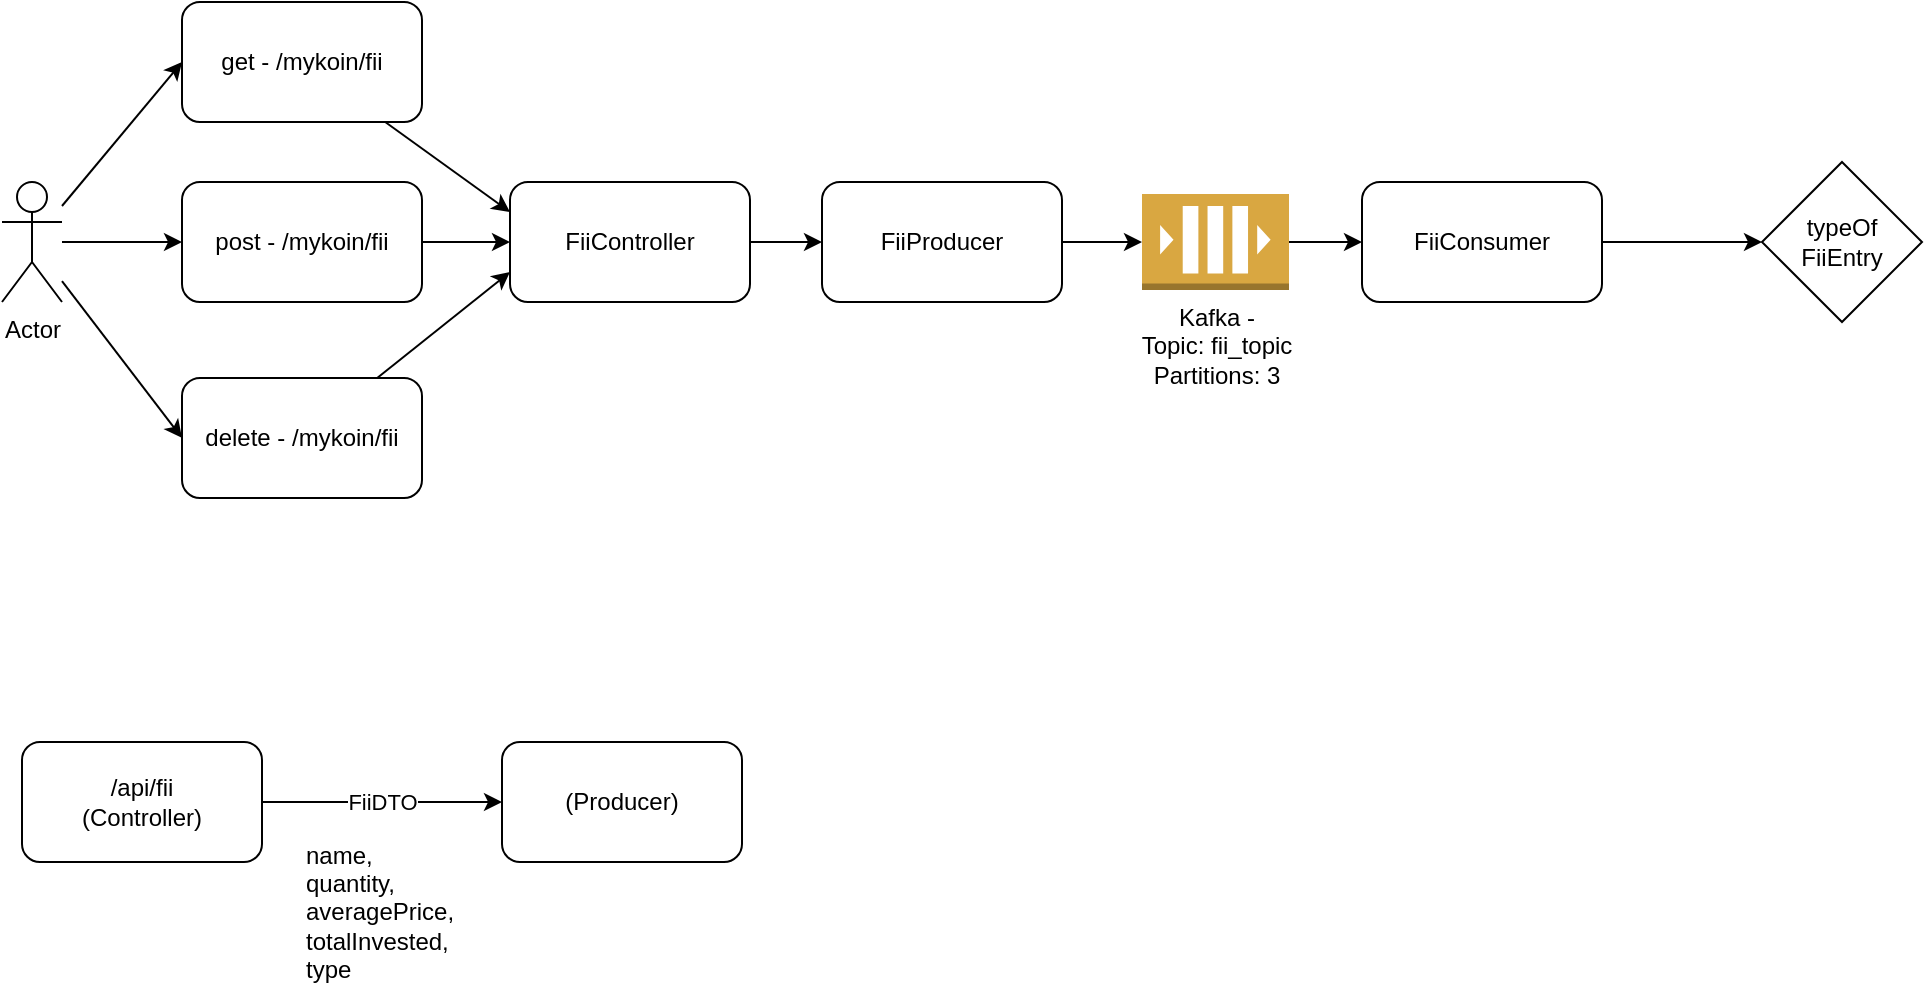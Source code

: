 <mxfile version="20.7.4" type="device" pages="2"><diagram id="C5RBs43oDa-KdzZeNtuy" name="MyKoin-FIIs"><mxGraphModel dx="1360" dy="807" grid="1" gridSize="10" guides="1" tooltips="1" connect="1" arrows="1" fold="1" page="1" pageScale="1" pageWidth="827" pageHeight="1169" math="0" shadow="0"><root><mxCell id="WIyWlLk6GJQsqaUBKTNV-0"/><mxCell id="WIyWlLk6GJQsqaUBKTNV-1" parent="WIyWlLk6GJQsqaUBKTNV-0"/><mxCell id="2VtidPWQkBGscI5TYKwe-2" style="edgeStyle=orthogonalEdgeStyle;rounded=0;orthogonalLoop=1;jettySize=auto;html=1;entryX=0;entryY=0.5;entryDx=0;entryDy=0;" parent="WIyWlLk6GJQsqaUBKTNV-1" source="2VtidPWQkBGscI5TYKwe-0" target="2VtidPWQkBGscI5TYKwe-1" edge="1"><mxGeometry relative="1" as="geometry"/></mxCell><mxCell id="2VtidPWQkBGscI5TYKwe-9" style="edgeStyle=none;rounded=0;orthogonalLoop=1;jettySize=auto;html=1;entryX=0;entryY=0.5;entryDx=0;entryDy=0;" parent="WIyWlLk6GJQsqaUBKTNV-1" source="2VtidPWQkBGscI5TYKwe-0" target="2VtidPWQkBGscI5TYKwe-8" edge="1"><mxGeometry relative="1" as="geometry"/></mxCell><mxCell id="2VtidPWQkBGscI5TYKwe-12" style="edgeStyle=none;rounded=0;orthogonalLoop=1;jettySize=auto;html=1;entryX=0;entryY=0.5;entryDx=0;entryDy=0;" parent="WIyWlLk6GJQsqaUBKTNV-1" source="2VtidPWQkBGscI5TYKwe-0" target="2VtidPWQkBGscI5TYKwe-11" edge="1"><mxGeometry relative="1" as="geometry"/></mxCell><mxCell id="2VtidPWQkBGscI5TYKwe-0" value="Actor" style="shape=umlActor;verticalLabelPosition=bottom;verticalAlign=top;html=1;outlineConnect=0;" parent="WIyWlLk6GJQsqaUBKTNV-1" vertex="1"><mxGeometry x="40" y="140" width="30" height="60" as="geometry"/></mxCell><mxCell id="2VtidPWQkBGscI5TYKwe-6" style="edgeStyle=orthogonalEdgeStyle;rounded=0;orthogonalLoop=1;jettySize=auto;html=1;entryX=0;entryY=0.5;entryDx=0;entryDy=0;" parent="WIyWlLk6GJQsqaUBKTNV-1" source="2VtidPWQkBGscI5TYKwe-1" target="2VtidPWQkBGscI5TYKwe-5" edge="1"><mxGeometry relative="1" as="geometry"/></mxCell><mxCell id="2VtidPWQkBGscI5TYKwe-1" value="post - /mykoin/fii" style="rounded=1;whiteSpace=wrap;html=1;" parent="WIyWlLk6GJQsqaUBKTNV-1" vertex="1"><mxGeometry x="130" y="140" width="120" height="60" as="geometry"/></mxCell><mxCell id="2VtidPWQkBGscI5TYKwe-19" style="edgeStyle=none;rounded=0;orthogonalLoop=1;jettySize=auto;html=1;entryX=0;entryY=0.5;entryDx=0;entryDy=0;" parent="WIyWlLk6GJQsqaUBKTNV-1" source="2VtidPWQkBGscI5TYKwe-4" target="2VtidPWQkBGscI5TYKwe-18" edge="1"><mxGeometry relative="1" as="geometry"/></mxCell><mxCell id="2VtidPWQkBGscI5TYKwe-4" value="Kafka - &lt;br&gt;Topic: fii_topic&lt;br&gt;Partitions: 3" style="outlineConnect=0;dashed=0;verticalLabelPosition=bottom;verticalAlign=top;align=center;html=1;shape=mxgraph.aws3.queue;fillColor=#D9A741;gradientColor=none;" parent="WIyWlLk6GJQsqaUBKTNV-1" vertex="1"><mxGeometry x="610" y="146" width="73.5" height="48" as="geometry"/></mxCell><mxCell id="2VtidPWQkBGscI5TYKwe-16" style="edgeStyle=none;rounded=0;orthogonalLoop=1;jettySize=auto;html=1;entryX=0;entryY=0.5;entryDx=0;entryDy=0;" parent="WIyWlLk6GJQsqaUBKTNV-1" source="2VtidPWQkBGscI5TYKwe-5" target="2VtidPWQkBGscI5TYKwe-15" edge="1"><mxGeometry relative="1" as="geometry"/></mxCell><mxCell id="2VtidPWQkBGscI5TYKwe-5" value="FiiController" style="rounded=1;whiteSpace=wrap;html=1;" parent="WIyWlLk6GJQsqaUBKTNV-1" vertex="1"><mxGeometry x="294" y="140" width="120" height="60" as="geometry"/></mxCell><mxCell id="2VtidPWQkBGscI5TYKwe-13" style="edgeStyle=none;rounded=0;orthogonalLoop=1;jettySize=auto;html=1;entryX=0;entryY=0.25;entryDx=0;entryDy=0;" parent="WIyWlLk6GJQsqaUBKTNV-1" source="2VtidPWQkBGscI5TYKwe-8" target="2VtidPWQkBGscI5TYKwe-5" edge="1"><mxGeometry relative="1" as="geometry"/></mxCell><mxCell id="2VtidPWQkBGscI5TYKwe-8" value="get - /mykoin/fii" style="rounded=1;whiteSpace=wrap;html=1;" parent="WIyWlLk6GJQsqaUBKTNV-1" vertex="1"><mxGeometry x="130" y="50" width="120" height="60" as="geometry"/></mxCell><mxCell id="2VtidPWQkBGscI5TYKwe-14" style="edgeStyle=none;rounded=0;orthogonalLoop=1;jettySize=auto;html=1;entryX=0;entryY=0.75;entryDx=0;entryDy=0;" parent="WIyWlLk6GJQsqaUBKTNV-1" source="2VtidPWQkBGscI5TYKwe-11" target="2VtidPWQkBGscI5TYKwe-5" edge="1"><mxGeometry relative="1" as="geometry"/></mxCell><mxCell id="2VtidPWQkBGscI5TYKwe-11" value="delete - /mykoin/fii" style="rounded=1;whiteSpace=wrap;html=1;" parent="WIyWlLk6GJQsqaUBKTNV-1" vertex="1"><mxGeometry x="130" y="238" width="120" height="60" as="geometry"/></mxCell><mxCell id="2VtidPWQkBGscI5TYKwe-17" style="edgeStyle=none;rounded=0;orthogonalLoop=1;jettySize=auto;html=1;entryX=0;entryY=0.5;entryDx=0;entryDy=0;entryPerimeter=0;" parent="WIyWlLk6GJQsqaUBKTNV-1" source="2VtidPWQkBGscI5TYKwe-15" target="2VtidPWQkBGscI5TYKwe-4" edge="1"><mxGeometry relative="1" as="geometry"/></mxCell><mxCell id="2VtidPWQkBGscI5TYKwe-15" value="FiiProducer" style="rounded=1;whiteSpace=wrap;html=1;" parent="WIyWlLk6GJQsqaUBKTNV-1" vertex="1"><mxGeometry x="450" y="140" width="120" height="60" as="geometry"/></mxCell><mxCell id="2VtidPWQkBGscI5TYKwe-21" style="edgeStyle=none;rounded=0;orthogonalLoop=1;jettySize=auto;html=1;entryX=0;entryY=0.5;entryDx=0;entryDy=0;" parent="WIyWlLk6GJQsqaUBKTNV-1" source="2VtidPWQkBGscI5TYKwe-18" target="2VtidPWQkBGscI5TYKwe-20" edge="1"><mxGeometry relative="1" as="geometry"/></mxCell><mxCell id="2VtidPWQkBGscI5TYKwe-18" value="FiiConsumer" style="rounded=1;whiteSpace=wrap;html=1;" parent="WIyWlLk6GJQsqaUBKTNV-1" vertex="1"><mxGeometry x="720" y="140" width="120" height="60" as="geometry"/></mxCell><mxCell id="2VtidPWQkBGscI5TYKwe-20" value="typeOf&lt;br&gt;FiiEntry" style="rhombus;whiteSpace=wrap;html=1;" parent="WIyWlLk6GJQsqaUBKTNV-1" vertex="1"><mxGeometry x="920" y="130" width="80" height="80" as="geometry"/></mxCell><mxCell id="2KFNGWxZ-bP8cMUFizCq-2" value="FiiDTO" style="edgeStyle=orthogonalEdgeStyle;rounded=0;orthogonalLoop=1;jettySize=auto;html=1;entryX=0;entryY=0.5;entryDx=0;entryDy=0;" parent="WIyWlLk6GJQsqaUBKTNV-1" source="2KFNGWxZ-bP8cMUFizCq-0" target="2KFNGWxZ-bP8cMUFizCq-1" edge="1"><mxGeometry relative="1" as="geometry"/></mxCell><mxCell id="2KFNGWxZ-bP8cMUFizCq-0" value="/api/fii&lt;br&gt;(Controller)" style="rounded=1;whiteSpace=wrap;html=1;" parent="WIyWlLk6GJQsqaUBKTNV-1" vertex="1"><mxGeometry x="50" y="420" width="120" height="60" as="geometry"/></mxCell><mxCell id="2KFNGWxZ-bP8cMUFizCq-1" value="(Producer)" style="rounded=1;whiteSpace=wrap;html=1;" parent="WIyWlLk6GJQsqaUBKTNV-1" vertex="1"><mxGeometry x="290" y="420" width="120" height="60" as="geometry"/></mxCell><mxCell id="2KFNGWxZ-bP8cMUFizCq-3" value="name,&lt;br&gt;quantity,&lt;br&gt;averagePrice,&lt;br&gt;totalInvested,&lt;br&gt;type" style="text;html=1;align=left;verticalAlign=middle;resizable=0;points=[];autosize=1;strokeColor=none;fillColor=none;" parent="WIyWlLk6GJQsqaUBKTNV-1" vertex="1"><mxGeometry x="190" y="460" width="100" height="90" as="geometry"/></mxCell></root></mxGraphModel></diagram><diagram id="MK-C4tyemVIwK2olFWuV" name="FII"><mxGraphModel dx="1360" dy="807" grid="1" gridSize="10" guides="1" tooltips="1" connect="1" arrows="1" fold="1" page="1" pageScale="1" pageWidth="827" pageHeight="1169" math="0" shadow="0"><root><mxCell id="0"/><mxCell id="1" parent="0"/><mxCell id="aogqXbwvMYXJi9RijQxE-2" style="edgeStyle=orthogonalEdgeStyle;rounded=0;orthogonalLoop=1;jettySize=auto;html=1;" parent="1" source="8LO2o6M-eGQpZdJRF-cJ-1" target="aogqXbwvMYXJi9RijQxE-1" edge="1"><mxGeometry relative="1" as="geometry"/></mxCell><mxCell id="8LO2o6M-eGQpZdJRF-cJ-1" value="User" style="shape=umlActor;verticalLabelPosition=bottom;verticalAlign=top;html=1;outlineConnect=0;" parent="1" vertex="1"><mxGeometry x="60" y="190" width="30" height="60" as="geometry"/></mxCell><mxCell id="pC4na42GXommaKU4M_Gc-5" style="edgeStyle=orthogonalEdgeStyle;rounded=0;orthogonalLoop=1;jettySize=auto;html=1;entryX=0;entryY=0.5;entryDx=0;entryDy=0;" parent="1" source="aogqXbwvMYXJi9RijQxE-1" target="pC4na42GXommaKU4M_Gc-2" edge="1"><mxGeometry relative="1" as="geometry"/></mxCell><mxCell id="aogqXbwvMYXJi9RijQxE-1" value="post - /mykoin/fii" style="rounded=1;whiteSpace=wrap;html=1;" parent="1" vertex="1"><mxGeometry x="160" y="190" width="120" height="60" as="geometry"/></mxCell><mxCell id="pC4na42GXommaKU4M_Gc-9" style="edgeStyle=orthogonalEdgeStyle;rounded=0;orthogonalLoop=1;jettySize=auto;html=1;entryX=0;entryY=0.5;entryDx=0;entryDy=0;" parent="1" source="pC4na42GXommaKU4M_Gc-1" target="pC4na42GXommaKU4M_Gc-4" edge="1"><mxGeometry relative="1" as="geometry"/></mxCell><mxCell id="pC4na42GXommaKU4M_Gc-1" value="Kafka - &lt;br&gt;Topic: fiis_history_topic&lt;br&gt;Partitions: 3" style="outlineConnect=0;dashed=0;verticalLabelPosition=bottom;verticalAlign=top;align=center;html=1;shape=mxgraph.aws3.queue;fillColor=#D9A741;gradientColor=none;" parent="1" vertex="1"><mxGeometry x="666" y="196" width="73.5" height="48" as="geometry"/></mxCell><mxCell id="pC4na42GXommaKU4M_Gc-7" style="edgeStyle=orthogonalEdgeStyle;rounded=0;orthogonalLoop=1;jettySize=auto;html=1;entryX=0;entryY=0.5;entryDx=0;entryDy=0;" parent="1" source="pC4na42GXommaKU4M_Gc-2" target="pC4na42GXommaKU4M_Gc-3" edge="1"><mxGeometry relative="1" as="geometry"/></mxCell><mxCell id="pC4na42GXommaKU4M_Gc-2" value="FiiController" style="rounded=1;whiteSpace=wrap;html=1;" parent="1" vertex="1"><mxGeometry x="350" y="190" width="120" height="60" as="geometry"/></mxCell><mxCell id="pC4na42GXommaKU4M_Gc-8" style="edgeStyle=orthogonalEdgeStyle;rounded=0;orthogonalLoop=1;jettySize=auto;html=1;entryX=0;entryY=0.5;entryDx=0;entryDy=0;entryPerimeter=0;" parent="1" source="pC4na42GXommaKU4M_Gc-3" target="pC4na42GXommaKU4M_Gc-1" edge="1"><mxGeometry relative="1" as="geometry"/></mxCell><mxCell id="pC4na42GXommaKU4M_Gc-3" value="FiiProducer" style="rounded=1;whiteSpace=wrap;html=1;" parent="1" vertex="1"><mxGeometry x="506" y="190" width="120" height="60" as="geometry"/></mxCell><mxCell id="pC4na42GXommaKU4M_Gc-17" value="&lt;font style=&quot;font-size: 12px;&quot;&gt;1. Save entry&lt;br&gt;payment details&lt;/font&gt;" style="rounded=0;orthogonalLoop=1;jettySize=auto;html=1;exitX=0.5;exitY=0;exitDx=0;exitDy=0;" parent="1" source="pC4na42GXommaKU4M_Gc-4" target="pC4na42GXommaKU4M_Gc-10" edge="1"><mxGeometry relative="1" as="geometry"/></mxCell><mxCell id="pC4na42GXommaKU4M_Gc-28" style="edgeStyle=none;rounded=0;orthogonalLoop=1;jettySize=auto;html=1;entryX=0;entryY=0.5;entryDx=0;entryDy=0;fontSize=12;" parent="1" source="pC4na42GXommaKU4M_Gc-4" target="pC4na42GXommaKU4M_Gc-26" edge="1"><mxGeometry relative="1" as="geometry"/></mxCell><mxCell id="WeDoEDjIOKIvLxyRHtY7-16" value="1. Insert if it's&lt;br&gt;not present" style="rounded=0;orthogonalLoop=1;jettySize=auto;html=1;entryX=0;entryY=0.5;entryDx=0;entryDy=0;" parent="1" source="pC4na42GXommaKU4M_Gc-4" target="WeDoEDjIOKIvLxyRHtY7-13" edge="1"><mxGeometry relative="1" as="geometry"/></mxCell><mxCell id="pC4na42GXommaKU4M_Gc-4" value="FiiConsumer&lt;br&gt;groupId: fii_entry_group" style="rounded=1;whiteSpace=wrap;html=1;" parent="1" vertex="1"><mxGeometry x="776" y="185" width="144" height="70" as="geometry"/></mxCell><mxCell id="pC4na42GXommaKU4M_Gc-16" value="" style="group" parent="1" vertex="1" connectable="0"><mxGeometry x="1210" width="75" height="94" as="geometry"/></mxCell><mxCell id="pC4na42GXommaKU4M_Gc-12" value="" style="group" parent="pC4na42GXommaKU4M_Gc-16" vertex="1" connectable="0"><mxGeometry width="70" height="64" as="geometry"/></mxCell><mxCell id="pC4na42GXommaKU4M_Gc-10" value="" style="shape=datastore;whiteSpace=wrap;html=1;" parent="pC4na42GXommaKU4M_Gc-12" vertex="1"><mxGeometry width="60" height="60" as="geometry"/></mxCell><mxCell id="pC4na42GXommaKU4M_Gc-11" value="" style="dashed=0;outlineConnect=0;html=1;align=center;labelPosition=center;verticalLabelPosition=bottom;verticalAlign=top;shape=mxgraph.weblogos.mongodb" parent="pC4na42GXommaKU4M_Gc-12" vertex="1"><mxGeometry x="50" y="24" width="20" height="40" as="geometry"/></mxCell><mxCell id="pC4na42GXommaKU4M_Gc-15" value="fiis-history" style="text;html=1;align=center;verticalAlign=middle;resizable=0;points=[];autosize=1;strokeColor=none;fillColor=none;" parent="pC4na42GXommaKU4M_Gc-16" vertex="1"><mxGeometry x="-5" y="64" width="80" height="30" as="geometry"/></mxCell><mxCell id="pC4na42GXommaKU4M_Gc-18" value="" style="group" parent="1" vertex="1" connectable="0"><mxGeometry x="1206" y="190" width="70" height="94" as="geometry"/></mxCell><mxCell id="pC4na42GXommaKU4M_Gc-19" value="" style="group" parent="pC4na42GXommaKU4M_Gc-18" vertex="1" connectable="0"><mxGeometry width="70" height="64" as="geometry"/></mxCell><mxCell id="pC4na42GXommaKU4M_Gc-20" value="" style="shape=datastore;whiteSpace=wrap;html=1;" parent="pC4na42GXommaKU4M_Gc-19" vertex="1"><mxGeometry width="60" height="60" as="geometry"/></mxCell><mxCell id="pC4na42GXommaKU4M_Gc-21" value="" style="dashed=0;outlineConnect=0;html=1;align=center;labelPosition=center;verticalLabelPosition=bottom;verticalAlign=top;shape=mxgraph.weblogos.mongodb" parent="pC4na42GXommaKU4M_Gc-19" vertex="1"><mxGeometry x="50" y="24" width="20" height="40" as="geometry"/></mxCell><mxCell id="pC4na42GXommaKU4M_Gc-22" value="fiis" style="text;html=1;align=center;verticalAlign=middle;resizable=0;points=[];autosize=1;strokeColor=none;fillColor=none;" parent="pC4na42GXommaKU4M_Gc-18" vertex="1"><mxGeometry x="15" y="64" width="40" height="30" as="geometry"/></mxCell><mxCell id="pC4na42GXommaKU4M_Gc-29" value="yes: update&amp;nbsp;&lt;br&gt;details" style="edgeStyle=none;rounded=0;orthogonalLoop=1;jettySize=auto;html=1;entryX=0;entryY=0.5;entryDx=0;entryDy=0;fontSize=12;" parent="1" source="pC4na42GXommaKU4M_Gc-26" target="pC4na42GXommaKU4M_Gc-20" edge="1"><mxGeometry relative="1" as="geometry"/></mxCell><mxCell id="pC4na42GXommaKU4M_Gc-31" value="&lt;span style=&quot;color: rgb(240, 240, 240); font-family: Helvetica; font-size: 12px; font-style: normal; font-variant-ligatures: normal; font-variant-caps: normal; font-weight: 400; letter-spacing: normal; orphans: 2; text-align: center; text-indent: 0px; text-transform: none; widows: 2; word-spacing: 0px; -webkit-text-stroke-width: 0px; background-color: rgb(42, 42, 42); text-decoration-thickness: initial; text-decoration-style: initial; text-decoration-color: initial; float: none; display: inline !important;&quot;&gt;no: insert&lt;/span&gt;&lt;br style=&quot;color: rgb(240, 240, 240); font-family: Helvetica; font-size: 12px; font-style: normal; font-variant-ligatures: normal; font-variant-caps: normal; font-weight: 400; letter-spacing: normal; orphans: 2; text-align: center; text-indent: 0px; text-transform: none; widows: 2; word-spacing: 0px; -webkit-text-stroke-width: 0px; text-decoration-thickness: initial; text-decoration-style: initial; text-decoration-color: initial;&quot;&gt;&lt;span style=&quot;color: rgb(240, 240, 240); font-family: Helvetica; font-size: 12px; font-style: normal; font-variant-ligatures: normal; font-variant-caps: normal; font-weight: 400; letter-spacing: normal; orphans: 2; text-align: center; text-indent: 0px; text-transform: none; widows: 2; word-spacing: 0px; -webkit-text-stroke-width: 0px; background-color: rgb(42, 42, 42); text-decoration-thickness: initial; text-decoration-style: initial; text-decoration-color: initial; float: none; display: inline !important;&quot;&gt;new document&lt;/span&gt;" style="edgeStyle=orthogonalEdgeStyle;rounded=0;orthogonalLoop=1;jettySize=auto;html=1;exitX=0.5;exitY=1;exitDx=0;exitDy=0;fontSize=12;entryX=0;entryY=0.7;entryDx=0;entryDy=0;" parent="1" source="pC4na42GXommaKU4M_Gc-26" target="pC4na42GXommaKU4M_Gc-20" edge="1"><mxGeometry relative="1" as="geometry"><mxPoint x="1250" y="250" as="targetPoint"/></mxGeometry></mxCell><mxCell id="pC4na42GXommaKU4M_Gc-26" value="&lt;span style=&quot;color: rgb(240, 240, 240); font-family: Helvetica; font-size: 12px; font-style: normal; font-variant-ligatures: normal; font-variant-caps: normal; font-weight: 400; letter-spacing: normal; orphans: 2; text-align: center; text-indent: 0px; text-transform: none; widows: 2; word-spacing: 0px; -webkit-text-stroke-width: 0px; background-color: rgb(42, 42, 42); text-decoration-thickness: initial; text-decoration-style: initial; text-decoration-color: initial; float: none; display: inline !important;&quot;&gt;2. Already have this&lt;/span&gt;&lt;br style=&quot;color: rgb(240, 240, 240); font-family: Helvetica; font-size: 12px; font-style: normal; font-variant-ligatures: normal; font-variant-caps: normal; font-weight: 400; letter-spacing: normal; orphans: 2; text-align: center; text-indent: 0px; text-transform: none; widows: 2; word-spacing: 0px; -webkit-text-stroke-width: 0px; text-decoration-thickness: initial; text-decoration-style: initial; text-decoration-color: initial;&quot;&gt;&lt;span style=&quot;color: rgb(240, 240, 240); font-family: Helvetica; font-size: 12px; font-style: normal; font-variant-ligatures: normal; font-variant-caps: normal; font-weight: 400; letter-spacing: normal; orphans: 2; text-align: center; text-indent: 0px; text-transform: none; widows: 2; word-spacing: 0px; -webkit-text-stroke-width: 0px; background-color: rgb(42, 42, 42); text-decoration-thickness: initial; text-decoration-style: initial; text-decoration-color: initial; float: none; display: inline !important;&quot;&gt;fii in this collection?&lt;/span&gt;" style="rhombus;whiteSpace=wrap;html=1;fontSize=12;" parent="1" vertex="1"><mxGeometry x="1010" y="180" width="80" height="80" as="geometry"/></mxCell><mxCell id="pC4na42GXommaKU4M_Gc-35" value="" style="group" parent="1" vertex="1" connectable="0"><mxGeometry x="160" y="330" width="130" height="60" as="geometry"/></mxCell><mxCell id="pC4na42GXommaKU4M_Gc-37" value="" style="group" parent="pC4na42GXommaKU4M_Gc-35" vertex="1" connectable="0"><mxGeometry width="130" height="60" as="geometry"/></mxCell><mxCell id="pC4na42GXommaKU4M_Gc-33" value="" style="rounded=1;whiteSpace=wrap;html=1;fontSize=12;" parent="pC4na42GXommaKU4M_Gc-37" vertex="1"><mxGeometry width="120" height="60" as="geometry"/></mxCell><mxCell id="pC4na42GXommaKU4M_Gc-34" value="" style="sketch=0;points=[[0.5,0,0],[1,0.5,0],[0.5,1,0],[0,0.5,0],[0.145,0.145,0],[0.856,0.145,0],[0.855,0.856,0],[0.145,0.855,0]];verticalLabelPosition=bottom;html=1;verticalAlign=top;aspect=fixed;align=center;pointerEvents=1;shape=mxgraph.cisco19.rect;prIcon=clock;fillColor=#FAFAFA;strokeColor=#005073;fontSize=12;" parent="pC4na42GXommaKU4M_Gc-37" vertex="1"><mxGeometry x="100" y="30" width="30" height="30" as="geometry"/></mxCell><mxCell id="pC4na42GXommaKU4M_Gc-36" value="Krawler" style="text;html=1;strokeColor=none;fillColor=none;align=center;verticalAlign=middle;whiteSpace=wrap;rounded=0;fontSize=12;" parent="pC4na42GXommaKU4M_Gc-37" vertex="1"><mxGeometry x="30" y="15" width="60" height="30" as="geometry"/></mxCell><mxCell id="pC4na42GXommaKU4M_Gc-43" value="" style="group" parent="1" vertex="1" connectable="0"><mxGeometry x="369" y="430" width="90" height="120" as="geometry"/></mxCell><mxCell id="pC4na42GXommaKU4M_Gc-39" value="" style="shape=image;html=1;verticalAlign=top;verticalLabelPosition=bottom;labelBackgroundColor=#ffffff;imageAspect=0;aspect=fixed;image=https://cdn1.iconfinder.com/data/icons/nuove/128x128/filesystems/www.png;fontSize=12;" parent="pC4na42GXommaKU4M_Gc-43" vertex="1"><mxGeometry width="90" height="90" as="geometry"/></mxCell><UserObject label="statusinvest.com.br" link="https://statusinvest.com.br/" id="pC4na42GXommaKU4M_Gc-41"><mxCell style="text;html=1;strokeColor=none;fillColor=none;align=center;verticalAlign=middle;whiteSpace=wrap;rounded=0;fontSize=12;" parent="pC4na42GXommaKU4M_Gc-43" vertex="1"><mxGeometry x="15" y="90" width="60" height="30" as="geometry"/></mxCell></UserObject><mxCell id="pC4na42GXommaKU4M_Gc-44" value="after x period of time" style="edgeStyle=orthogonalEdgeStyle;rounded=0;orthogonalLoop=1;jettySize=auto;html=1;entryX=0.25;entryY=0;entryDx=0;entryDy=0;fontSize=12;" parent="1" source="pC4na42GXommaKU4M_Gc-33" target="pC4na42GXommaKU4M_Gc-39" edge="1"><mxGeometry relative="1" as="geometry"/></mxCell><mxCell id="pC4na42GXommaKU4M_Gc-60" style="edgeStyle=none;rounded=0;orthogonalLoop=1;jettySize=auto;html=1;fontSize=12;entryX=0;entryY=0.642;entryDx=0;entryDy=0;entryPerimeter=0;" parent="1" source="pC4na42GXommaKU4M_Gc-49" target="pC4na42GXommaKU4M_Gc-58" edge="1"><mxGeometry relative="1" as="geometry"><mxPoint x="770" y="480" as="targetPoint"/></mxGeometry></mxCell><mxCell id="pC4na42GXommaKU4M_Gc-49" value="VRTA11" style="shape=ext;double=1;rounded=0;whiteSpace=wrap;html=1;fontSize=12;" parent="1" vertex="1"><mxGeometry x="582" y="442.5" width="84" height="50" as="geometry"/></mxCell><mxCell id="pC4na42GXommaKU4M_Gc-59" style="edgeStyle=none;rounded=0;orthogonalLoop=1;jettySize=auto;html=1;entryX=0;entryY=0.5;entryDx=0;entryDy=0;fontSize=12;" parent="1" source="pC4na42GXommaKU4M_Gc-50" target="pC4na42GXommaKU4M_Gc-58" edge="1"><mxGeometry relative="1" as="geometry"/></mxCell><mxCell id="pC4na42GXommaKU4M_Gc-50" value="TGAR11" style="shape=ext;double=1;rounded=0;whiteSpace=wrap;html=1;fontSize=12;" parent="1" vertex="1"><mxGeometry x="582" y="377.5" width="84" height="50" as="geometry"/></mxCell><mxCell id="pC4na42GXommaKU4M_Gc-52" value="" style="shape=image;html=1;verticalAlign=top;verticalLabelPosition=bottom;labelBackgroundColor=#ffffff;imageAspect=0;aspect=fixed;image=https://cdn3.iconfinder.com/data/icons/minimalisticons/28/tripple_dot-128.png;fontSize=12;rotation=90;" parent="1" vertex="1"><mxGeometry x="605" y="502.5" width="38" height="38" as="geometry"/></mxCell><mxCell id="pC4na42GXommaKU4M_Gc-61" style="edgeStyle=none;rounded=0;orthogonalLoop=1;jettySize=auto;html=1;entryX=0;entryY=0.75;entryDx=0;entryDy=0;fontSize=12;" parent="1" source="pC4na42GXommaKU4M_Gc-53" target="pC4na42GXommaKU4M_Gc-58" edge="1"><mxGeometry relative="1" as="geometry"/></mxCell><mxCell id="pC4na42GXommaKU4M_Gc-53" value="XPLG11" style="shape=ext;double=1;rounded=0;whiteSpace=wrap;html=1;fontSize=12;" parent="1" vertex="1"><mxGeometry x="582" y="552.5" width="84" height="50" as="geometry"/></mxCell><mxCell id="pC4na42GXommaKU4M_Gc-55" value="Return information&lt;br&gt;about the FIIs" style="rounded=0;orthogonalLoop=1;jettySize=auto;html=1;entryX=0;entryY=0.5;entryDx=0;entryDy=0;fontSize=12;" parent="1" source="pC4na42GXommaKU4M_Gc-39" target="pC4na42GXommaKU4M_Gc-50" edge="1"><mxGeometry x="0.087" y="40" relative="1" as="geometry"><mxPoint as="offset"/></mxGeometry></mxCell><mxCell id="pC4na42GXommaKU4M_Gc-56" style="edgeStyle=none;rounded=0;orthogonalLoop=1;jettySize=auto;html=1;entryX=0;entryY=0.5;entryDx=0;entryDy=0;fontSize=12;" parent="1" source="pC4na42GXommaKU4M_Gc-39" target="pC4na42GXommaKU4M_Gc-49" edge="1"><mxGeometry relative="1" as="geometry"/></mxCell><mxCell id="pC4na42GXommaKU4M_Gc-57" style="edgeStyle=none;rounded=0;orthogonalLoop=1;jettySize=auto;html=1;entryX=0;entryY=0.5;entryDx=0;entryDy=0;fontSize=12;" parent="1" source="pC4na42GXommaKU4M_Gc-39" target="pC4na42GXommaKU4M_Gc-53" edge="1"><mxGeometry relative="1" as="geometry"/></mxCell><mxCell id="Q1D--LudrfyNegEu0iPS-6" style="edgeStyle=orthogonalEdgeStyle;rounded=0;orthogonalLoop=1;jettySize=auto;html=1;entryX=0;entryY=0.5;entryDx=0;entryDy=0;entryPerimeter=0;" parent="1" source="pC4na42GXommaKU4M_Gc-58" target="pC4na42GXommaKU4M_Gc-70" edge="1"><mxGeometry relative="1" as="geometry"/></mxCell><mxCell id="pC4na42GXommaKU4M_Gc-58" value="KrawlerExecuter" style="rounded=1;whiteSpace=wrap;html=1;" parent="1" vertex="1"><mxGeometry x="776" y="442.5" width="120" height="60" as="geometry"/></mxCell><mxCell id="pC4na42GXommaKU4M_Gc-69" value="Update informations&lt;br&gt;(eg.: lastIncome,&lt;br&gt;monthlyIncome)" style="edgeStyle=none;rounded=0;orthogonalLoop=1;jettySize=auto;html=1;entryX=0;entryY=0.5;entryDx=0;entryDy=0;fontSize=12;" parent="1" source="pC4na42GXommaKU4M_Gc-62" target="pC4na42GXommaKU4M_Gc-66" edge="1"><mxGeometry relative="1" as="geometry"/></mxCell><mxCell id="pC4na42GXommaKU4M_Gc-62" value="FiiWalletService" style="rounded=1;whiteSpace=wrap;html=1;" parent="1" vertex="1"><mxGeometry x="1350" y="442.5" width="130" height="60" as="geometry"/></mxCell><mxCell id="pC4na42GXommaKU4M_Gc-64" value="" style="group" parent="1" vertex="1" connectable="0"><mxGeometry x="1710" y="438.75" width="70" height="94" as="geometry"/></mxCell><mxCell id="pC4na42GXommaKU4M_Gc-65" value="" style="group" parent="pC4na42GXommaKU4M_Gc-64" vertex="1" connectable="0"><mxGeometry width="70" height="64" as="geometry"/></mxCell><mxCell id="pC4na42GXommaKU4M_Gc-66" value="" style="shape=datastore;whiteSpace=wrap;html=1;" parent="pC4na42GXommaKU4M_Gc-65" vertex="1"><mxGeometry width="60" height="60" as="geometry"/></mxCell><mxCell id="pC4na42GXommaKU4M_Gc-67" value="" style="dashed=0;outlineConnect=0;html=1;align=center;labelPosition=center;verticalLabelPosition=bottom;verticalAlign=top;shape=mxgraph.weblogos.mongodb" parent="pC4na42GXommaKU4M_Gc-65" vertex="1"><mxGeometry x="50" y="24" width="20" height="40" as="geometry"/></mxCell><mxCell id="pC4na42GXommaKU4M_Gc-68" value="fiis" style="text;html=1;align=center;verticalAlign=middle;resizable=0;points=[];autosize=1;strokeColor=none;fillColor=none;" parent="pC4na42GXommaKU4M_Gc-64" vertex="1"><mxGeometry x="15" y="64" width="40" height="30" as="geometry"/></mxCell><mxCell id="Q1D--LudrfyNegEu0iPS-7" value="" style="edgeStyle=orthogonalEdgeStyle;rounded=0;orthogonalLoop=1;jettySize=auto;html=1;" parent="1" source="pC4na42GXommaKU4M_Gc-70" target="Q1D--LudrfyNegEu0iPS-4" edge="1"><mxGeometry relative="1" as="geometry"/></mxCell><mxCell id="pC4na42GXommaKU4M_Gc-70" value="Kafka - &lt;br&gt;Topic: fiis_wallet_topic&lt;br&gt;Partitions: 3" style="outlineConnect=0;dashed=0;verticalLabelPosition=bottom;verticalAlign=top;align=center;html=1;shape=mxgraph.aws3.queue;fillColor=#D9A741;gradientColor=none;" parent="1" vertex="1"><mxGeometry x="976.5" y="448.5" width="73.5" height="48" as="geometry"/></mxCell><mxCell id="Q1D--LudrfyNegEu0iPS-8" style="edgeStyle=orthogonalEdgeStyle;rounded=0;orthogonalLoop=1;jettySize=auto;html=1;" parent="1" source="Q1D--LudrfyNegEu0iPS-4" target="pC4na42GXommaKU4M_Gc-62" edge="1"><mxGeometry relative="1" as="geometry"/></mxCell><mxCell id="Q1D--LudrfyNegEu0iPS-4" value="FiiWalletConsumer&lt;br&gt;groupId: fii_wallet_group" style="rounded=1;whiteSpace=wrap;html=1;" parent="1" vertex="1"><mxGeometry x="1130" y="438.75" width="140" height="67.5" as="geometry"/></mxCell><mxCell id="WeDoEDjIOKIvLxyRHtY7-3" value="Update the user's wallet&lt;br&gt;with updated information" style="text;html=1;align=center;verticalAlign=middle;resizable=0;points=[];autosize=1;strokeColor=none;fillColor=none;" parent="1" vertex="1"><mxGeometry x="1110" y="398.75" width="150" height="40" as="geometry"/></mxCell><mxCell id="WeDoEDjIOKIvLxyRHtY7-11" value="" style="group" parent="1" vertex="1" connectable="0"><mxGeometry x="1020" y="310" width="70" height="94" as="geometry"/></mxCell><mxCell id="WeDoEDjIOKIvLxyRHtY7-12" value="" style="group" parent="WeDoEDjIOKIvLxyRHtY7-11" vertex="1" connectable="0"><mxGeometry width="70" height="64" as="geometry"/></mxCell><mxCell id="WeDoEDjIOKIvLxyRHtY7-13" value="" style="shape=datastore;whiteSpace=wrap;html=1;" parent="WeDoEDjIOKIvLxyRHtY7-12" vertex="1"><mxGeometry width="60" height="60" as="geometry"/></mxCell><mxCell id="WeDoEDjIOKIvLxyRHtY7-14" value="" style="dashed=0;outlineConnect=0;html=1;align=center;labelPosition=center;verticalLabelPosition=bottom;verticalAlign=top;shape=mxgraph.weblogos.mongodb" parent="WeDoEDjIOKIvLxyRHtY7-12" vertex="1"><mxGeometry x="50" y="24" width="20" height="40" as="geometry"/></mxCell><mxCell id="WeDoEDjIOKIvLxyRHtY7-15" value="profile" style="text;html=1;align=center;verticalAlign=middle;resizable=0;points=[];autosize=1;strokeColor=none;fillColor=none;" parent="WeDoEDjIOKIvLxyRHtY7-11" vertex="1"><mxGeometry x="5" y="64" width="60" height="30" as="geometry"/></mxCell><mxCell id="ZHVAjhQiJ5Gu9a7QVc4c-1" style="edgeStyle=orthogonalEdgeStyle;rounded=0;orthogonalLoop=1;jettySize=auto;html=1;" parent="1" source="ZHVAjhQiJ5Gu9a7QVc4c-2" target="ZHVAjhQiJ5Gu9a7QVc4c-4" edge="1"><mxGeometry relative="1" as="geometry"/></mxCell><mxCell id="ZHVAjhQiJ5Gu9a7QVc4c-2" value="User" style="shape=umlActor;verticalLabelPosition=bottom;verticalAlign=top;html=1;outlineConnect=0;" parent="1" vertex="1"><mxGeometry x="60" y="695" width="30" height="60" as="geometry"/></mxCell><mxCell id="ZHVAjhQiJ5Gu9a7QVc4c-3" style="edgeStyle=orthogonalEdgeStyle;rounded=0;orthogonalLoop=1;jettySize=auto;html=1;entryX=0;entryY=0.5;entryDx=0;entryDy=0;" parent="1" source="ZHVAjhQiJ5Gu9a7QVc4c-4" target="ZHVAjhQiJ5Gu9a7QVc4c-8" edge="1"><mxGeometry relative="1" as="geometry"/></mxCell><mxCell id="ZHVAjhQiJ5Gu9a7QVc4c-4" value="post - /mykoin/fii/profile" style="rounded=1;whiteSpace=wrap;html=1;" parent="1" vertex="1"><mxGeometry x="160" y="695" width="120" height="60" as="geometry"/></mxCell><mxCell id="ZHVAjhQiJ5Gu9a7QVc4c-5" style="edgeStyle=orthogonalEdgeStyle;rounded=0;orthogonalLoop=1;jettySize=auto;html=1;entryX=0;entryY=0.5;entryDx=0;entryDy=0;" parent="1" source="ZHVAjhQiJ5Gu9a7QVc4c-6" target="ZHVAjhQiJ5Gu9a7QVc4c-11" edge="1"><mxGeometry relative="1" as="geometry"/></mxCell><mxCell id="ZHVAjhQiJ5Gu9a7QVc4c-6" value="Kafka - &lt;br&gt;Topic: profile_topic&lt;br&gt;Partitions: 3" style="outlineConnect=0;dashed=0;verticalLabelPosition=bottom;verticalAlign=top;align=center;html=1;shape=mxgraph.aws3.queue;fillColor=#D9A741;gradientColor=none;" parent="1" vertex="1"><mxGeometry x="555.75" y="701" width="73.5" height="48" as="geometry"/></mxCell><mxCell id="ZHVAjhQiJ5Gu9a7QVc4c-12" style="edgeStyle=orthogonalEdgeStyle;rounded=0;orthogonalLoop=1;jettySize=auto;html=1;" parent="1" source="ZHVAjhQiJ5Gu9a7QVc4c-8" target="ZHVAjhQiJ5Gu9a7QVc4c-6" edge="1"><mxGeometry relative="1" as="geometry"/></mxCell><mxCell id="ZHVAjhQiJ5Gu9a7QVc4c-8" value="ProfileController" style="rounded=1;whiteSpace=wrap;html=1;" parent="1" vertex="1"><mxGeometry x="350" y="695" width="120" height="60" as="geometry"/></mxCell><mxCell id="ZHVAjhQiJ5Gu9a7QVc4c-15" style="edgeStyle=orthogonalEdgeStyle;rounded=0;orthogonalLoop=1;jettySize=auto;html=1;entryX=0;entryY=0.5;entryDx=0;entryDy=0;" parent="1" source="ZHVAjhQiJ5Gu9a7QVc4c-11" target="ZHVAjhQiJ5Gu9a7QVc4c-14" edge="1"><mxGeometry relative="1" as="geometry"/></mxCell><mxCell id="ZHVAjhQiJ5Gu9a7QVc4c-11" value="ProfileConsumer&lt;br&gt;groupId: user_profile_group" style="rounded=1;whiteSpace=wrap;html=1;" parent="1" vertex="1"><mxGeometry x="705.75" y="690" width="144" height="70" as="geometry"/></mxCell><mxCell id="ZHVAjhQiJ5Gu9a7QVc4c-14" value="ProfileService" style="rounded=1;whiteSpace=wrap;html=1;" parent="1" vertex="1"><mxGeometry x="930" y="695" width="130" height="60" as="geometry"/></mxCell></root></mxGraphModel></diagram></mxfile>